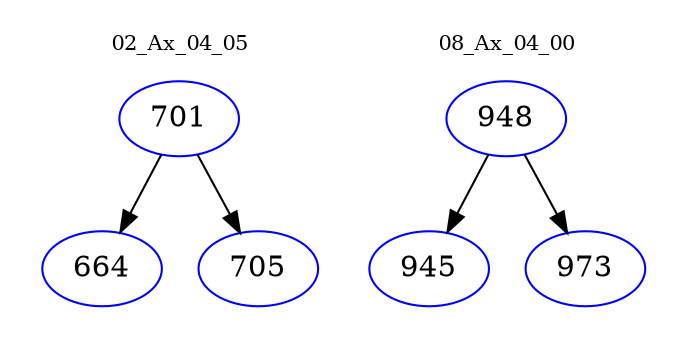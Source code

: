 digraph{
subgraph cluster_0 {
color = white
label = "02_Ax_04_05";
fontsize=10;
T0_701 [label="701", color="blue"]
T0_701 -> T0_664 [color="black"]
T0_664 [label="664", color="blue"]
T0_701 -> T0_705 [color="black"]
T0_705 [label="705", color="blue"]
}
subgraph cluster_1 {
color = white
label = "08_Ax_04_00";
fontsize=10;
T1_948 [label="948", color="blue"]
T1_948 -> T1_945 [color="black"]
T1_945 [label="945", color="blue"]
T1_948 -> T1_973 [color="black"]
T1_973 [label="973", color="blue"]
}
}
